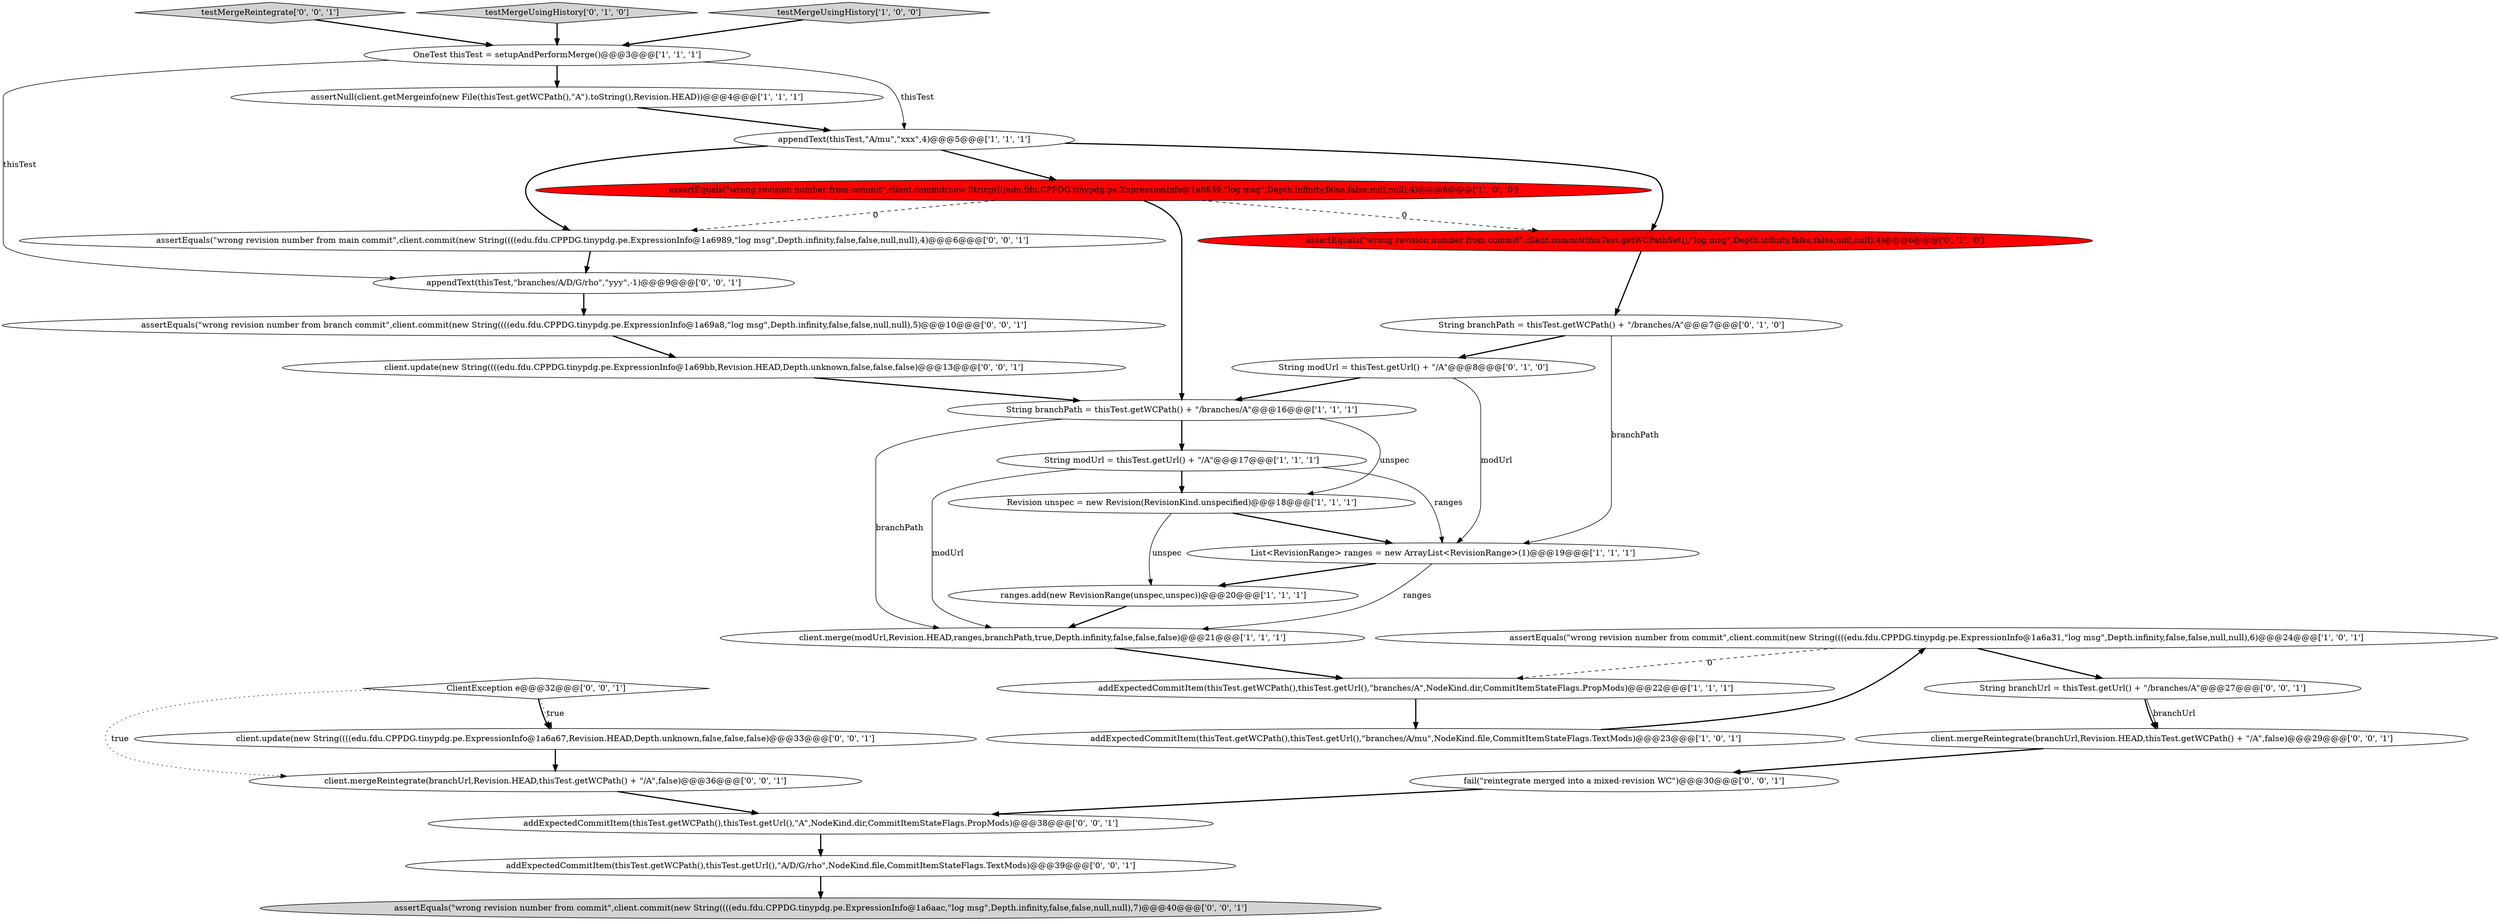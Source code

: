 digraph {
21 [style = filled, label = "ClientException e@@@32@@@['0', '0', '1']", fillcolor = white, shape = diamond image = "AAA0AAABBB3BBB"];
15 [style = filled, label = "assertEquals(\"wrong revision number from commit\",client.commit(thisTest.getWCPathSet(),\"log msg\",Depth.infinity,false,false,null,null),4)@@@6@@@['0', '1', '0']", fillcolor = red, shape = ellipse image = "AAA1AAABBB2BBB"];
7 [style = filled, label = "ranges.add(new RevisionRange(unspec,unspec))@@@20@@@['1', '1', '1']", fillcolor = white, shape = ellipse image = "AAA0AAABBB1BBB"];
19 [style = filled, label = "client.update(new String((((edu.fdu.CPPDG.tinypdg.pe.ExpressionInfo@1a6a67,Revision.HEAD,Depth.unknown,false,false,false)@@@33@@@['0', '0', '1']", fillcolor = white, shape = ellipse image = "AAA0AAABBB3BBB"];
5 [style = filled, label = "Revision unspec = new Revision(RevisionKind.unspecified)@@@18@@@['1', '1', '1']", fillcolor = white, shape = ellipse image = "AAA0AAABBB1BBB"];
23 [style = filled, label = "addExpectedCommitItem(thisTest.getWCPath(),thisTest.getUrl(),\"A\",NodeKind.dir,CommitItemStateFlags.PropMods)@@@38@@@['0', '0', '1']", fillcolor = white, shape = ellipse image = "AAA0AAABBB3BBB"];
27 [style = filled, label = "appendText(thisTest,\"branches/A/D/G/rho\",\"yyy\",-1)@@@9@@@['0', '0', '1']", fillcolor = white, shape = ellipse image = "AAA0AAABBB3BBB"];
4 [style = filled, label = "assertEquals(\"wrong revision number from commit\",client.commit(new String((((edu.fdu.CPPDG.tinypdg.pe.ExpressionInfo@1a6839,\"log msg\",Depth.infinity,false,false,null,null),4)@@@6@@@['1', '0', '0']", fillcolor = red, shape = ellipse image = "AAA1AAABBB1BBB"];
1 [style = filled, label = "String modUrl = thisTest.getUrl() + \"/A\"@@@17@@@['1', '1', '1']", fillcolor = white, shape = ellipse image = "AAA0AAABBB1BBB"];
11 [style = filled, label = "assertEquals(\"wrong revision number from commit\",client.commit(new String((((edu.fdu.CPPDG.tinypdg.pe.ExpressionInfo@1a6a31,\"log msg\",Depth.infinity,false,false,null,null),6)@@@24@@@['1', '0', '1']", fillcolor = white, shape = ellipse image = "AAA0AAABBB1BBB"];
28 [style = filled, label = "assertEquals(\"wrong revision number from main commit\",client.commit(new String((((edu.fdu.CPPDG.tinypdg.pe.ExpressionInfo@1a6989,\"log msg\",Depth.infinity,false,false,null,null),4)@@@6@@@['0', '0', '1']", fillcolor = white, shape = ellipse image = "AAA0AAABBB3BBB"];
20 [style = filled, label = "String branchUrl = thisTest.getUrl() + \"/branches/A\"@@@27@@@['0', '0', '1']", fillcolor = white, shape = ellipse image = "AAA0AAABBB3BBB"];
10 [style = filled, label = "addExpectedCommitItem(thisTest.getWCPath(),thisTest.getUrl(),\"branches/A\",NodeKind.dir,CommitItemStateFlags.PropMods)@@@22@@@['1', '1', '1']", fillcolor = white, shape = ellipse image = "AAA0AAABBB1BBB"];
13 [style = filled, label = "assertNull(client.getMergeinfo(new File(thisTest.getWCPath(),\"A\").toString(),Revision.HEAD))@@@4@@@['1', '1', '1']", fillcolor = white, shape = ellipse image = "AAA0AAABBB1BBB"];
17 [style = filled, label = "String modUrl = thisTest.getUrl() + \"/A\"@@@8@@@['0', '1', '0']", fillcolor = white, shape = ellipse image = "AAA0AAABBB2BBB"];
24 [style = filled, label = "addExpectedCommitItem(thisTest.getWCPath(),thisTest.getUrl(),\"A/D/G/rho\",NodeKind.file,CommitItemStateFlags.TextMods)@@@39@@@['0', '0', '1']", fillcolor = white, shape = ellipse image = "AAA0AAABBB3BBB"];
3 [style = filled, label = "addExpectedCommitItem(thisTest.getWCPath(),thisTest.getUrl(),\"branches/A/mu\",NodeKind.file,CommitItemStateFlags.TextMods)@@@23@@@['1', '0', '1']", fillcolor = white, shape = ellipse image = "AAA0AAABBB1BBB"];
12 [style = filled, label = "String branchPath = thisTest.getWCPath() + \"/branches/A\"@@@16@@@['1', '1', '1']", fillcolor = white, shape = ellipse image = "AAA0AAABBB1BBB"];
25 [style = filled, label = "assertEquals(\"wrong revision number from commit\",client.commit(new String((((edu.fdu.CPPDG.tinypdg.pe.ExpressionInfo@1a6aac,\"log msg\",Depth.infinity,false,false,null,null),7)@@@40@@@['0', '0', '1']", fillcolor = lightgray, shape = ellipse image = "AAA0AAABBB3BBB"];
8 [style = filled, label = "appendText(thisTest,\"A/mu\",\"xxx\",4)@@@5@@@['1', '1', '1']", fillcolor = white, shape = ellipse image = "AAA0AAABBB1BBB"];
2 [style = filled, label = "client.merge(modUrl,Revision.HEAD,ranges,branchPath,true,Depth.infinity,false,false,false)@@@21@@@['1', '1', '1']", fillcolor = white, shape = ellipse image = "AAA0AAABBB1BBB"];
30 [style = filled, label = "testMergeReintegrate['0', '0', '1']", fillcolor = lightgray, shape = diamond image = "AAA0AAABBB3BBB"];
14 [style = filled, label = "testMergeUsingHistory['0', '1', '0']", fillcolor = lightgray, shape = diamond image = "AAA0AAABBB2BBB"];
22 [style = filled, label = "client.update(new String((((edu.fdu.CPPDG.tinypdg.pe.ExpressionInfo@1a69bb,Revision.HEAD,Depth.unknown,false,false,false)@@@13@@@['0', '0', '1']", fillcolor = white, shape = ellipse image = "AAA0AAABBB3BBB"];
29 [style = filled, label = "client.mergeReintegrate(branchUrl,Revision.HEAD,thisTest.getWCPath() + \"/A\",false)@@@36@@@['0', '0', '1']", fillcolor = white, shape = ellipse image = "AAA0AAABBB3BBB"];
9 [style = filled, label = "OneTest thisTest = setupAndPerformMerge()@@@3@@@['1', '1', '1']", fillcolor = white, shape = ellipse image = "AAA0AAABBB1BBB"];
16 [style = filled, label = "String branchPath = thisTest.getWCPath() + \"/branches/A\"@@@7@@@['0', '1', '0']", fillcolor = white, shape = ellipse image = "AAA0AAABBB2BBB"];
26 [style = filled, label = "client.mergeReintegrate(branchUrl,Revision.HEAD,thisTest.getWCPath() + \"/A\",false)@@@29@@@['0', '0', '1']", fillcolor = white, shape = ellipse image = "AAA0AAABBB3BBB"];
31 [style = filled, label = "fail(\"reintegrate merged into a mixed-revision WC\")@@@30@@@['0', '0', '1']", fillcolor = white, shape = ellipse image = "AAA0AAABBB3BBB"];
0 [style = filled, label = "List<RevisionRange> ranges = new ArrayList<RevisionRange>(1)@@@19@@@['1', '1', '1']", fillcolor = white, shape = ellipse image = "AAA0AAABBB1BBB"];
18 [style = filled, label = "assertEquals(\"wrong revision number from branch commit\",client.commit(new String((((edu.fdu.CPPDG.tinypdg.pe.ExpressionInfo@1a69a8,\"log msg\",Depth.infinity,false,false,null,null),5)@@@10@@@['0', '0', '1']", fillcolor = white, shape = ellipse image = "AAA0AAABBB3BBB"];
6 [style = filled, label = "testMergeUsingHistory['1', '0', '0']", fillcolor = lightgray, shape = diamond image = "AAA0AAABBB1BBB"];
1->5 [style = bold, label=""];
5->7 [style = solid, label="unspec"];
11->10 [style = dashed, label="0"];
11->20 [style = bold, label=""];
8->28 [style = bold, label=""];
27->18 [style = bold, label=""];
31->23 [style = bold, label=""];
12->2 [style = solid, label="branchPath"];
8->15 [style = bold, label=""];
21->19 [style = bold, label=""];
20->26 [style = bold, label=""];
19->29 [style = bold, label=""];
17->0 [style = solid, label="modUrl"];
21->29 [style = dotted, label="true"];
3->11 [style = bold, label=""];
0->2 [style = solid, label="ranges"];
9->27 [style = solid, label="thisTest"];
10->3 [style = bold, label=""];
12->5 [style = solid, label="unspec"];
30->9 [style = bold, label=""];
1->2 [style = solid, label="modUrl"];
16->17 [style = bold, label=""];
29->23 [style = bold, label=""];
2->10 [style = bold, label=""];
12->1 [style = bold, label=""];
15->16 [style = bold, label=""];
9->8 [style = solid, label="thisTest"];
4->28 [style = dashed, label="0"];
0->7 [style = bold, label=""];
26->31 [style = bold, label=""];
17->12 [style = bold, label=""];
18->22 [style = bold, label=""];
23->24 [style = bold, label=""];
1->0 [style = solid, label="ranges"];
5->0 [style = bold, label=""];
7->2 [style = bold, label=""];
22->12 [style = bold, label=""];
24->25 [style = bold, label=""];
4->15 [style = dashed, label="0"];
21->19 [style = dotted, label="true"];
20->26 [style = solid, label="branchUrl"];
4->12 [style = bold, label=""];
14->9 [style = bold, label=""];
28->27 [style = bold, label=""];
8->4 [style = bold, label=""];
13->8 [style = bold, label=""];
6->9 [style = bold, label=""];
16->0 [style = solid, label="branchPath"];
9->13 [style = bold, label=""];
}
